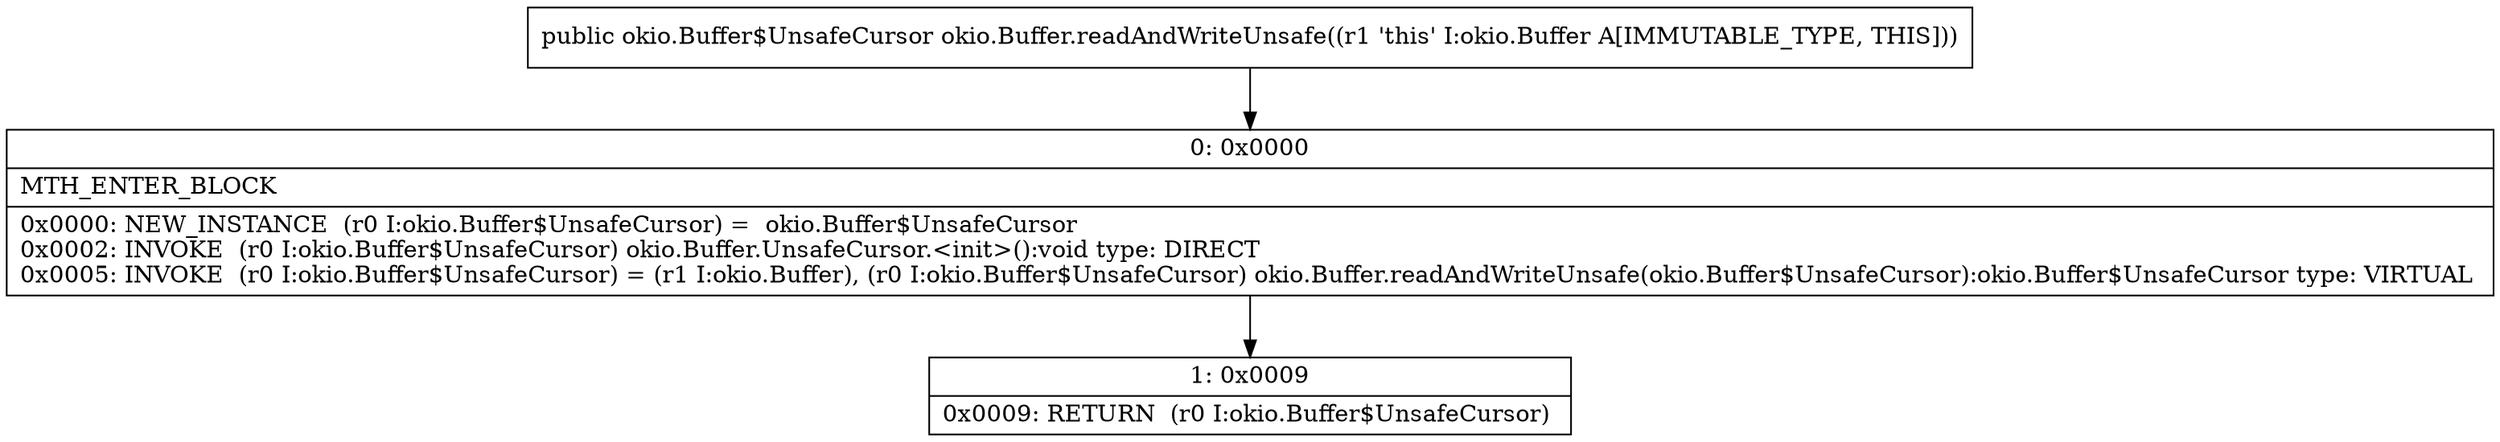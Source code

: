 digraph "CFG forokio.Buffer.readAndWriteUnsafe()Lokio\/Buffer$UnsafeCursor;" {
Node_0 [shape=record,label="{0\:\ 0x0000|MTH_ENTER_BLOCK\l|0x0000: NEW_INSTANCE  (r0 I:okio.Buffer$UnsafeCursor) =  okio.Buffer$UnsafeCursor \l0x0002: INVOKE  (r0 I:okio.Buffer$UnsafeCursor) okio.Buffer.UnsafeCursor.\<init\>():void type: DIRECT \l0x0005: INVOKE  (r0 I:okio.Buffer$UnsafeCursor) = (r1 I:okio.Buffer), (r0 I:okio.Buffer$UnsafeCursor) okio.Buffer.readAndWriteUnsafe(okio.Buffer$UnsafeCursor):okio.Buffer$UnsafeCursor type: VIRTUAL \l}"];
Node_1 [shape=record,label="{1\:\ 0x0009|0x0009: RETURN  (r0 I:okio.Buffer$UnsafeCursor) \l}"];
MethodNode[shape=record,label="{public okio.Buffer$UnsafeCursor okio.Buffer.readAndWriteUnsafe((r1 'this' I:okio.Buffer A[IMMUTABLE_TYPE, THIS])) }"];
MethodNode -> Node_0;
Node_0 -> Node_1;
}


